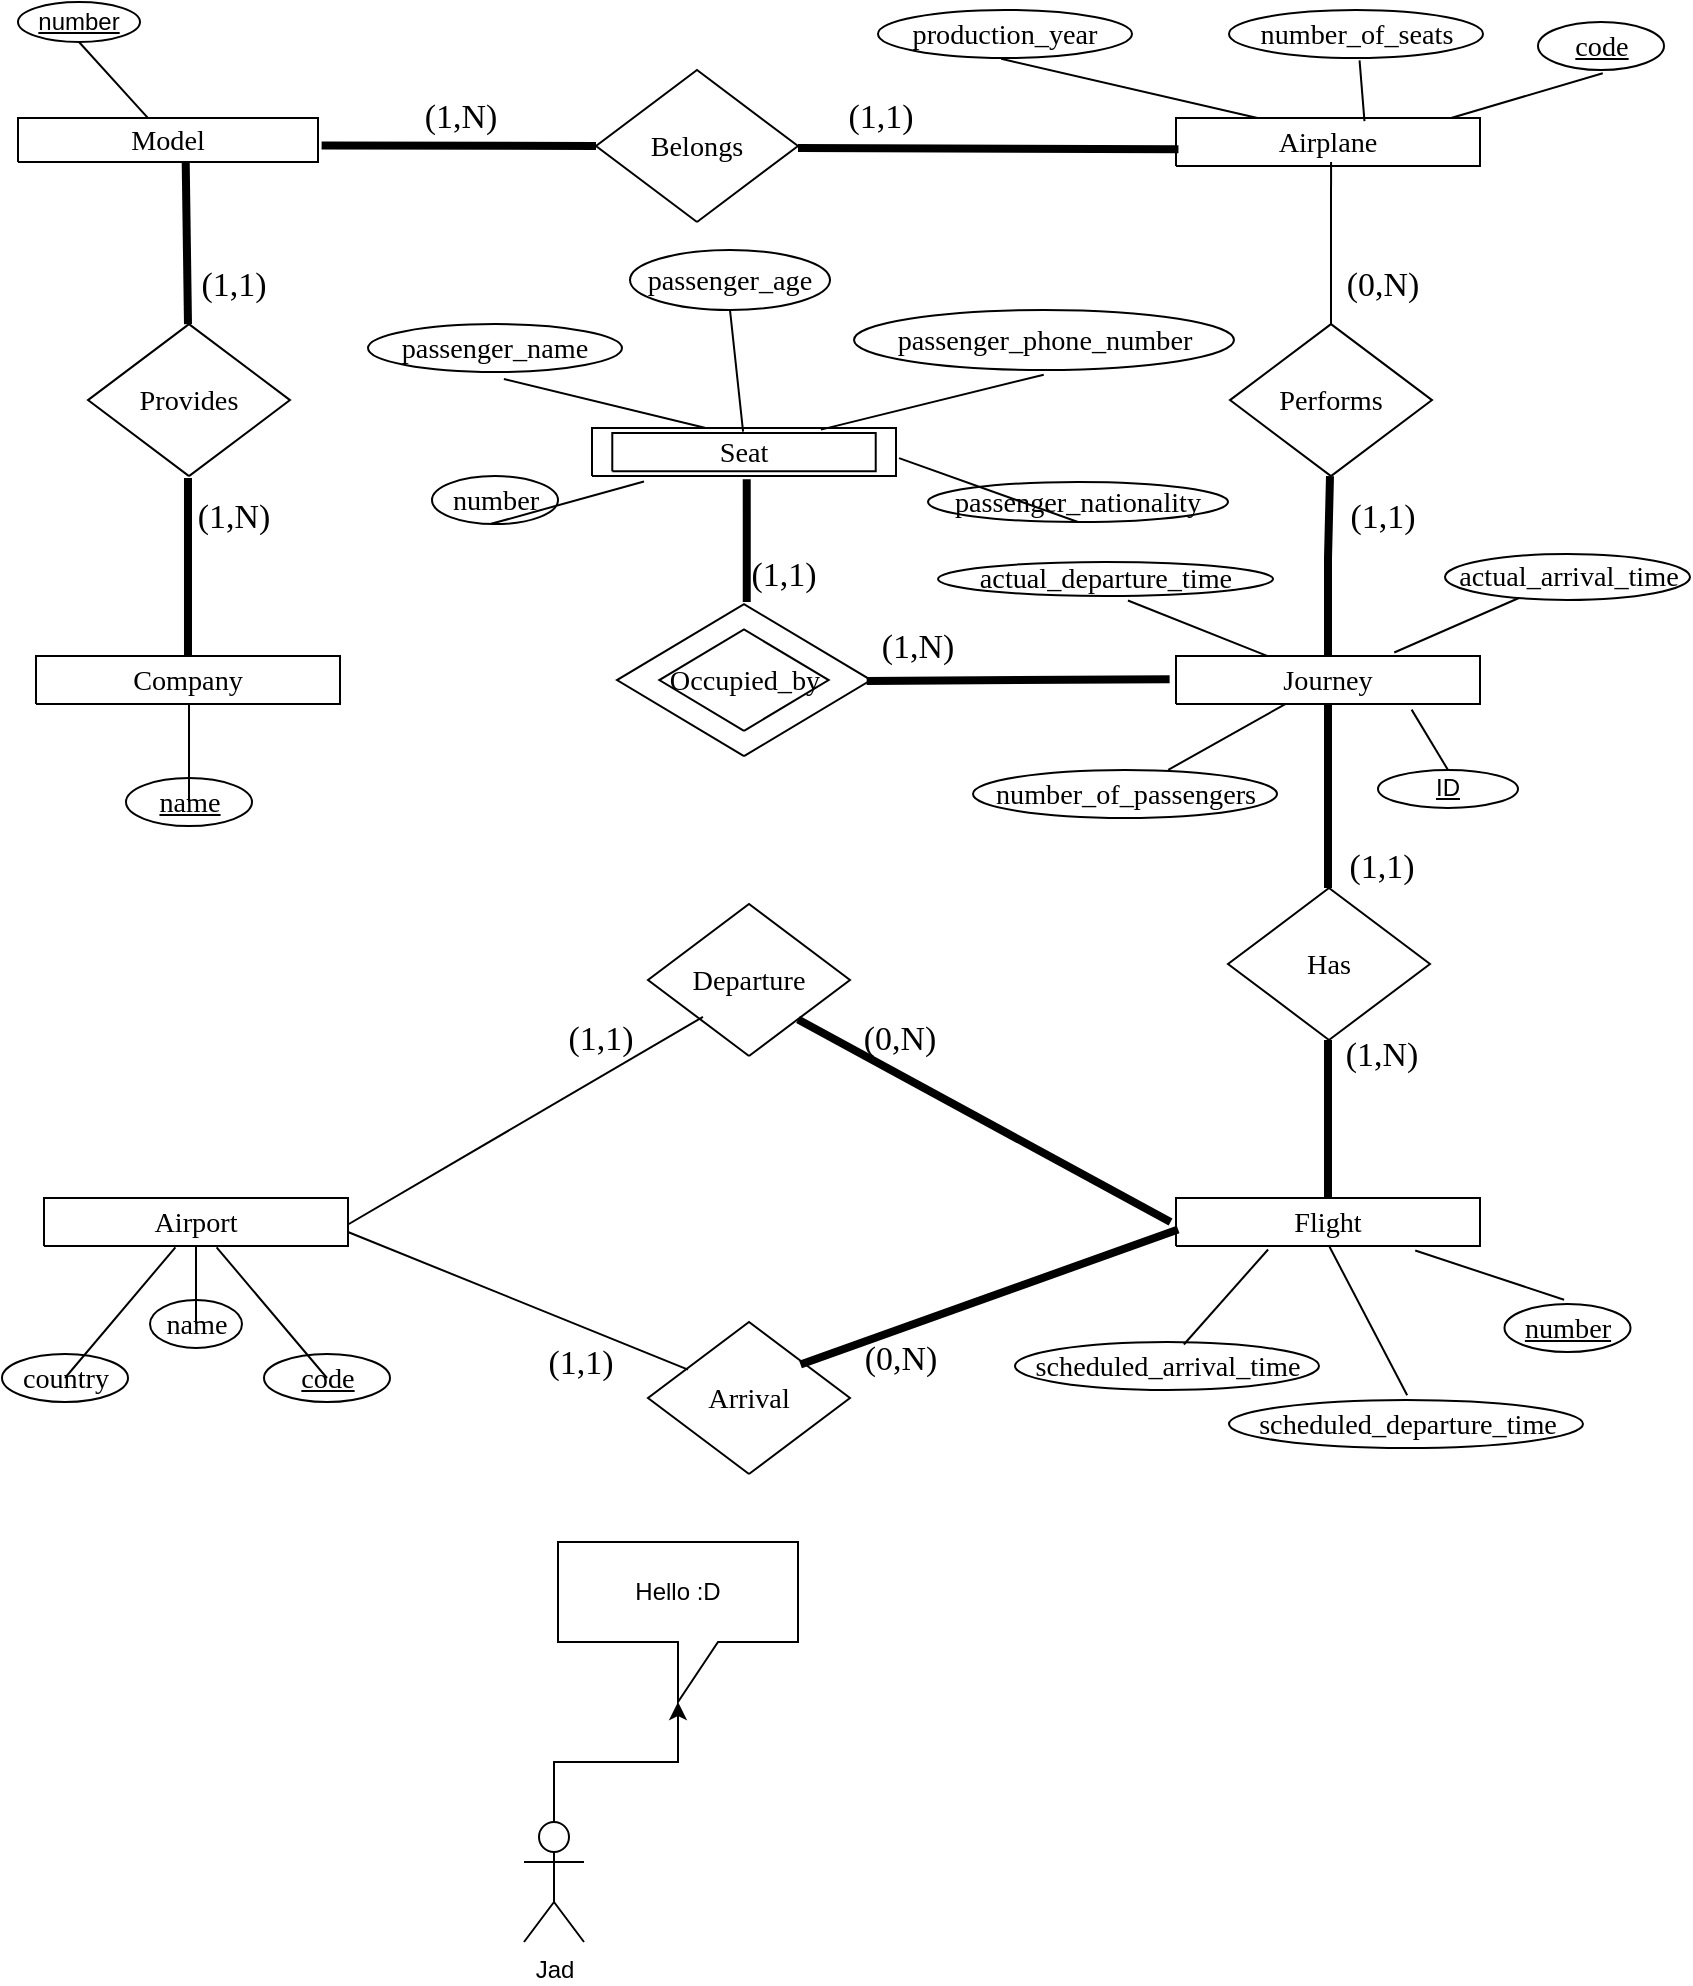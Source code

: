 <mxfile version="20.8.3" type="device"><diagram id="fJn43VT-aCu0vN7rvBdg" name="Page-1"><mxGraphModel dx="880" dy="484" grid="1" gridSize="10" guides="1" tooltips="1" connect="1" arrows="1" fold="1" page="1" pageScale="1" pageWidth="850" pageHeight="1100" math="0" shadow="0"><root><mxCell id="0"/><mxCell id="1" parent="0"/><UserObject label="&lt;div style=&quot;font-size: 1px&quot;&gt;&lt;font style=&quot;font-size:14.11px;font-family:Calibri;color:#000000;direction:ltr;letter-spacing:0px;line-height:120%;opacity:1&quot;&gt;Model&lt;br/&gt;&lt;/font&gt;&lt;/div&gt;" tags="Background" id="BpX9i2hRVKfquCe3N6kU-23"><mxCell style="verticalAlign=middle;align=center;vsdxID=19;fillColor=#FFFFFF;gradientColor=none;shape=stencil(nZBLDoAgDERP0z3SIyjew0SURgSD+Lu9kMZoXLhwN9O+tukAlrNpJg1SzDH4QW/URgNYgZTkjA4UkwJUgGXng+6DX1zLfmoymdXo17xh5zmRJ6Q42BWCfc2oJfdAr+Yv+AP9Cb7OJ3H/2JG1HNGz/84klThPVCc=);points=[];labelBackgroundColor=none;rounded=0;html=1;whiteSpace=wrap;" parent="1" vertex="1"><mxGeometry x="10" y="58.06" width="150" height="22" as="geometry"/></mxCell></UserObject><UserObject label="&lt;div style=&quot;font-size: 1px&quot;&gt;&lt;font style=&quot;font-size:14.11px;font-family:Calibri;color:#000000;direction:ltr;letter-spacing:0px;line-height:120%;opacity:1&quot;&gt;Provides&lt;br&gt;&lt;/font&gt;&lt;/div&gt;" tags="Background" id="BpX9i2hRVKfquCe3N6kU-27"><mxCell style="verticalAlign=middle;align=center;vsdxID=22;fillColor=#FFFFFF;gradientColor=none;shape=stencil(nZBNDoUgDIRP0z3SeAKf3sNElEYEg/h3+wdpjIaFC3cz9OukDGC16HZWIMUSvBvVTl3QgD+QkqxWnkJUgDVg1TuvBu9W27Gf20QmNbktJRy8V4q0IsXJthDsG2YN2Qd7DS+4fGGz3Bfyc2Z2axT3J3syhjt6zvNS4hMXivUf);points=[];labelBackgroundColor=none;rounded=0;html=1;whiteSpace=wrap;" parent="1" vertex="1"><mxGeometry x="45" y="161.06" width="101" height="76" as="geometry"/></mxCell></UserObject><UserObject label="&lt;div style=&quot;font-size: 1px&quot;&gt;&lt;font style=&quot;font-size:14.11px;font-family:Calibri;color:#000000;direction:ltr;letter-spacing:0px;line-height:120%;opacity:1&quot;&gt;Company&lt;br/&gt;&lt;/font&gt;&lt;/div&gt;" tags="Background" id="BpX9i2hRVKfquCe3N6kU-28"><mxCell style="verticalAlign=middle;align=center;vsdxID=28;fillColor=#FFFFFF;gradientColor=none;shape=stencil(nZBLDoAgDERP0z3SIyjew0SURgSD+Lu9kMZoXLhwN9O+tukAlrNpJg1SzDH4QW/URgNYgZTkjA4UkwJUgGXng+6DX1zLfmoymdXo17xh5zmRJ6Q42BWCfc2oJfdAr+Yv+AP9Cb7OJ3H/2JG1HNGz/84klThPVCc=);points=[];labelBackgroundColor=none;rounded=0;html=1;whiteSpace=wrap;" parent="1" vertex="1"><mxGeometry x="19" y="327.06" width="152" height="24" as="geometry"/></mxCell></UserObject><UserObject label="&lt;div style=&quot;font-size: 1px&quot;&gt;&lt;font style=&quot;font-size:16.93px;font-family:Calibri;color:#000000;direction:ltr;letter-spacing:0px;line-height:120%;opacity:1&quot;&gt;(1,1)&lt;br/&gt;&lt;/font&gt;&lt;/div&gt;" tags="Background" id="BpX9i2hRVKfquCe3N6kU-29"><mxCell style="verticalAlign=middle;align=center;vsdxID=99;fillColor=none;gradientColor=none;shape=stencil(nZBLDoAgDERP0z3SIyjew0SURgSD+Lu9kMZoXLhwN9O+tukAlrNpJg1SzDH4QW/URgNYgZTkjA4UkwJUgGXng+6DX1zLfmoymdXo17xh5zmRJ6Q42BWCfc2oJfdAr+Yv+AP9Cb7OJ3H/2JG1HNGz/84klThPVCc=);strokeColor=none;points=[];labelBackgroundColor=none;rounded=0;html=1;whiteSpace=wrap;" parent="1" vertex="1"><mxGeometry x="95" y="130" width="46" height="24" as="geometry"/></mxCell></UserObject><UserObject label="&lt;div style=&quot;font-size: 1px&quot;&gt;&lt;font style=&quot;font-size:16.93px;font-family:Calibri;color:#000000;direction:ltr;letter-spacing:0px;line-height:120%;opacity:1&quot;&gt;(1,N)&lt;br/&gt;&lt;/font&gt;&lt;/div&gt;" tags="Background" id="BpX9i2hRVKfquCe3N6kU-30"><mxCell style="verticalAlign=middle;align=center;vsdxID=100;fillColor=none;gradientColor=none;shape=stencil(nZBLDoAgDERP0z3SIyjew0SURgSD+Lu9kMZoXLhwN9O+tukAlrNpJg1SzDH4QW/URgNYgZTkjA4UkwJUgGXng+6DX1zLfmoymdXo17xh5zmRJ6Q42BWCfc2oJfdAr+Yv+AP9Cb7OJ3H/2JG1HNGz/84klThPVCc=);strokeColor=none;points=[];labelBackgroundColor=none;rounded=0;html=1;whiteSpace=wrap;" parent="1" vertex="1"><mxGeometry x="95" y="240" width="46" height="36" as="geometry"/></mxCell></UserObject><UserObject label="" tags="Background" id="BpX9i2hRVKfquCe3N6kU-31"><mxCell style="vsdxID=109;fillColor=#FFFFFF;gradientColor=none;shape=stencil(vVHLDsIgEPwajiQI6RfU+h8bu22JCGRB2/69kG1iazx58DazM/vIjjBtmiCi0CplCjecbZ8nYc5Ca+snJJsLEqYTph0C4Ujh4XvmEaqzont41gkL96naodXKrGF6YSfQtUi0OXXDVlqPfJNP6usotUhYbJIUMmQb/GGrAxpRljVycDBuc1hKM2LclX8/7H9nFfB+82Cd45T2+mcspcSRmu4F);points=[];labelBackgroundColor=none;rounded=0;html=1;whiteSpace=wrap;" parent="1" vertex="1"><mxGeometry x="64" y="388.06" width="63" height="24" as="geometry"/></mxCell></UserObject><mxCell id="BpX9i2hRVKfquCe3N6kU-32" style="vsdxID=110;fillColor=#FFFFFF;gradientColor=none;shape=stencil(UzV2Ls5ILEhVNTIoLinKz04tz0wpyVA1dlE1MsrMy0gtyiwBslSNXVWNndPyi1LTi/JL81Ig/IJEkEoQKze/DGRCBUSfqQFIi5FBJQrXDaI0JzMPt1JdQ1MjPXMLZPVABsIeiBOR5dDdBBSC+MfYFQA=);points=[];labelBackgroundColor=none;rounded=0;html=1;whiteSpace=wrap;" parent="BpX9i2hRVKfquCe3N6kU-31" vertex="1"><mxGeometry width="63" height="24" as="geometry"/></mxCell><mxCell id="BpX9i2hRVKfquCe3N6kU-33" value="&lt;div style=&quot;font-size: 1px&quot;&gt;&lt;font style=&quot;font-size:14.11px;font-family:Calibri;color:#000000;direction:ltr;letter-spacing:0px;line-height:120%;opacity:1&quot;&gt;&lt;u&gt;name&lt;br/&gt;&lt;/u&gt;&lt;/font&gt;&lt;/div&gt;" style="text;vsdxID=109;fillColor=none;gradientColor=none;points=[];labelBackgroundColor=none;rounded=0;html=1;whiteSpace=wrap;verticalAlign=middle;align=center;strokeColor=none;;html=1;" parent="BpX9i2hRVKfquCe3N6kU-31" vertex="1"><mxGeometry y="-0.06" width="63.5" height="24.06" as="geometry"/></mxCell><UserObject label="" tags="Connector" id="BpX9i2hRVKfquCe3N6kU-34"><mxCell style="vsdxID=23;edgeStyle=none;startArrow=none;endArrow=none;startSize=7;endSize=7;strokeWidth=4;spacingTop=0;spacingBottom=0;spacingLeft=0;spacingRight=0;verticalAlign=middle;html=1;labelBackgroundColor=#ffffff;rounded=0;exitX=0.559;exitY=1;exitDx=0;exitDy=0;exitPerimeter=0;entryX=0.495;entryY=0;entryDx=0;entryDy=0;entryPerimeter=0;" parent="1" source="BpX9i2hRVKfquCe3N6kU-23" target="BpX9i2hRVKfquCe3N6kU-27" edge="1"><mxGeometry relative="1" as="geometry"><mxPoint x="12" y="46" as="offset"/><Array as="points"/></mxGeometry></mxCell></UserObject><UserObject label="" tags="Connector" id="BpX9i2hRVKfquCe3N6kU-35"><mxCell style="vsdxID=29;edgeStyle=none;startArrow=none;endArrow=none;startSize=7;endSize=7;strokeWidth=4;spacingTop=0;spacingBottom=0;spacingLeft=0;spacingRight=0;verticalAlign=middle;html=1;labelBackgroundColor=#ffffff;rounded=0;exitX=0.495;exitY=1.013;exitDx=0;exitDy=0;exitPerimeter=0;entryX=0.5;entryY=0;entryDx=0;entryDy=0;entryPerimeter=0;" parent="1" source="BpX9i2hRVKfquCe3N6kU-27" target="BpX9i2hRVKfquCe3N6kU-28" edge="1"><mxGeometry relative="1" as="geometry"><mxPoint x="12" y="51" as="offset"/><Array as="points"/></mxGeometry></mxCell></UserObject><UserObject label="&lt;div style=&quot;font-size: 1px&quot;&gt;&lt;font style=&quot;font-size:14.11px;font-family:Calibri;color:#000000;direction:ltr;letter-spacing:0px;line-height:120%;opacity:1&quot;&gt;Airplane&lt;br/&gt;&lt;/font&gt;&lt;/div&gt;" tags="Background" id="BpX9i2hRVKfquCe3N6kU-36"><mxCell style="verticalAlign=middle;align=center;vsdxID=1;fillColor=#FFFFFF;gradientColor=none;shape=stencil(nZBLDoAgDERP0z3SIyjew0SURgSD+Lu9kMZoXLhwN9O+tukAlrNpJg1SzDH4QW/URgNYgZTkjA4UkwJUgGXng+6DX1zLfmoymdXo17xh5zmRJ6Q42BWCfc2oJfdAr+Yv+AP9Cb7OJ3H/2JG1HNGz/84klThPVCc=);points=[];labelBackgroundColor=none;rounded=0;html=1;whiteSpace=wrap;" parent="1" vertex="1"><mxGeometry x="589" y="58.06" width="152" height="24" as="geometry"/></mxCell></UserObject><UserObject label="" tags="Background" id="BpX9i2hRVKfquCe3N6kU-43"><mxCell style="vsdxID=6;fillColor=#FFFFFF;gradientColor=none;shape=stencil(vVHLDsIgEPwajiQI6RfU+h8bu22JCGRB2/69kG1iazx58DazM/vIjjBtmiCi0CplCjecbZ8nYc5Ca+snJJsLEqYTph0C4Ujh4XvmEaqzont41gkL96naodXKrGF6YSfQtUi0OXXDVlqPfJNP6usotUhYbJIUMmQb/GGrAxpRljVycDBuc1hKM2LclX8/7H9nFfB+82Cd45T2+mcspcSRmu4F);points=[];labelBackgroundColor=none;rounded=0;html=1;whiteSpace=wrap;" parent="1" vertex="1"><mxGeometry x="440" y="4.0" width="127" height="24" as="geometry"/></mxCell></UserObject><mxCell id="BpX9i2hRVKfquCe3N6kU-45" value="&lt;div style=&quot;font-size: 1px&quot;&gt;&lt;font style=&quot;font-size:14.11px;font-family:Calibri;color:#000000;direction:ltr;letter-spacing:0px;line-height:120%;opacity:1&quot;&gt;production_year&lt;br/&gt;&lt;/font&gt;&lt;/div&gt;" style="text;vsdxID=6;fillColor=none;gradientColor=none;points=[];labelBackgroundColor=none;rounded=0;html=1;whiteSpace=wrap;verticalAlign=middle;align=center;strokeColor=none;;html=1;" parent="BpX9i2hRVKfquCe3N6kU-43" vertex="1"><mxGeometry y="-0.06" width="127" height="24.06" as="geometry"/></mxCell><UserObject label="&lt;div style=&quot;font-size: 1px&quot;&gt;&lt;font style=&quot;font-size:14.11px;font-family:Calibri;color:#000000;direction:ltr;letter-spacing:0px;line-height:120%;opacity:1&quot;&gt;Belongs&lt;br&gt;&lt;/font&gt;&lt;/div&gt;" tags="Background" id="BpX9i2hRVKfquCe3N6kU-46"><mxCell style="verticalAlign=middle;align=center;vsdxID=8;fillColor=#FFFFFF;gradientColor=none;shape=stencil(nZBNDoUgDIRP0z3SeAKf3sNElEYEg/h3+wdpjIaFC3cz9OukDGC16HZWIMUSvBvVTl3QgD+QkqxWnkJUgDVg1TuvBu9W27Gf20QmNbktJRy8V4q0IsXJthDsG2YN2Qd7DS+4fGGz3Bfyc2Z2axT3J3syhjt6zvNS4hMXivUf);points=[];labelBackgroundColor=none;rounded=0;html=1;whiteSpace=wrap;" parent="1" vertex="1"><mxGeometry x="299" y="34" width="101" height="76" as="geometry"/></mxCell></UserObject><UserObject label="&lt;div style=&quot;font-size: 1px&quot;&gt;&lt;font style=&quot;font-size:16.93px;font-family:Calibri;color:#000000;direction:ltr;letter-spacing:0px;line-height:120%;opacity:1&quot;&gt;(1,N)&lt;br/&gt;&lt;/font&gt;&lt;/div&gt;" tags="Background" id="BpX9i2hRVKfquCe3N6kU-47"><mxCell style="verticalAlign=middle;align=center;vsdxID=97;fillColor=none;gradientColor=none;shape=stencil(nZBLDoAgDERP0z3SIyjew0SURgSD+Lu9kMZoXLhwN9O+tukAlrNpJg1SzDH4QW/URgNYgZTkjA4UkwJUgGXng+6DX1zLfmoymdXo17xh5zmRJ6Q42BWCfc2oJfdAr+Yv+AP9Cb7OJ3H/2JG1HNGz/84klThPVCc=);strokeColor=none;points=[];labelBackgroundColor=none;rounded=0;html=1;whiteSpace=wrap;" parent="1" vertex="1"><mxGeometry x="200" y="46" width="63" height="24" as="geometry"/></mxCell></UserObject><UserObject label="&lt;div style=&quot;font-size: 1px&quot;&gt;&lt;font style=&quot;font-size:16.93px;font-family:Calibri;color:#000000;direction:ltr;letter-spacing:0px;line-height:120%;opacity:1&quot;&gt;(1,1)&lt;br/&gt;&lt;/font&gt;&lt;/div&gt;" tags="Background" id="BpX9i2hRVKfquCe3N6kU-48"><mxCell style="verticalAlign=middle;align=center;vsdxID=98;fillColor=none;gradientColor=none;shape=stencil(nZBLDoAgDERP0z3SIyjew0SURgSD+Lu9kMZoXLhwN9O+tukAlrNpJg1SzDH4QW/URgNYgZTkjA4UkwJUgGXng+6DX1zLfmoymdXo17xh5zmRJ6Q42BWCfc2oJfdAr+Yv+AP9Cb7OJ3H/2JG1HNGz/84klThPVCc=);strokeColor=none;points=[];labelBackgroundColor=none;rounded=0;html=1;whiteSpace=wrap;" parent="1" vertex="1"><mxGeometry x="410" y="46" width="63" height="24" as="geometry"/></mxCell></UserObject><UserObject label="" tags="Connector" id="BpX9i2hRVKfquCe3N6kU-49"><mxCell style="vsdxID=9;edgeStyle=none;startArrow=none;endArrow=none;startSize=7;endSize=7;strokeWidth=4;spacingTop=0;spacingBottom=0;spacingLeft=0;spacingRight=0;verticalAlign=middle;html=1;labelBackgroundColor=#ffffff;rounded=0;entryX=0;entryY=0.5;entryDx=0;entryDy=0;entryPerimeter=0;exitX=1.012;exitY=0.621;exitDx=0;exitDy=0;exitPerimeter=0;" parent="1" source="BpX9i2hRVKfquCe3N6kU-23" target="BpX9i2hRVKfquCe3N6kU-46" edge="1"><mxGeometry relative="1" as="geometry"><mxPoint x="-1" as="offset"/><Array as="points"/><mxPoint x="340" y="200" as="sourcePoint"/></mxGeometry></mxCell></UserObject><UserObject label="" tags="Connector" id="BpX9i2hRVKfquCe3N6kU-50"><mxCell style="vsdxID=14;edgeStyle=none;startArrow=none;endArrow=none;startSize=7;endSize=7;strokeWidth=4;spacingTop=0;spacingBottom=0;spacingLeft=0;spacingRight=0;verticalAlign=middle;html=1;labelBackgroundColor=#ffffff;rounded=0;exitX=1;exitY=0.513;exitDx=0;exitDy=0;exitPerimeter=0;entryX=0.008;entryY=0.648;entryDx=0;entryDy=0;entryPerimeter=0;" parent="1" source="BpX9i2hRVKfquCe3N6kU-46" target="BpX9i2hRVKfquCe3N6kU-36" edge="1"><mxGeometry relative="1" as="geometry"><mxPoint as="offset"/><Array as="points"/><mxPoint x="460" y="210" as="targetPoint"/></mxGeometry></mxCell></UserObject><mxCell id="BpX9i2hRVKfquCe3N6kU-51" value="&lt;u&gt;number&lt;/u&gt;" style="ellipse;whiteSpace=wrap;html=1;" parent="1" vertex="1"><mxGeometry x="10" width="61" height="20" as="geometry"/></mxCell><mxCell id="BpX9i2hRVKfquCe3N6kU-53" value="" style="endArrow=none;html=1;rounded=0;entryX=0.5;entryY=1;entryDx=0;entryDy=0;" parent="1" source="BpX9i2hRVKfquCe3N6kU-23" target="BpX9i2hRVKfquCe3N6kU-51" edge="1"><mxGeometry width="50" height="50" relative="1" as="geometry"><mxPoint x="280" y="210" as="sourcePoint"/><mxPoint x="330" y="160" as="targetPoint"/></mxGeometry></mxCell><mxCell id="BpX9i2hRVKfquCe3N6kU-55" value="" style="endArrow=none;html=1;rounded=0;exitX=0.268;exitY=-0.003;exitDx=0;exitDy=0;exitPerimeter=0;entryX=0.485;entryY=1.017;entryDx=0;entryDy=0;entryPerimeter=0;" parent="1" source="BpX9i2hRVKfquCe3N6kU-36" target="BpX9i2hRVKfquCe3N6kU-45" edge="1"><mxGeometry width="50" height="50" relative="1" as="geometry"><mxPoint x="640" y="50" as="sourcePoint"/><mxPoint x="690" as="targetPoint"/></mxGeometry></mxCell><UserObject label="" tags="Background" id="BpX9i2hRVKfquCe3N6kU-56"><mxCell style="vsdxID=4;fillColor=#FFFFFF;gradientColor=none;shape=stencil(vVHLDsIgEPwajiQI6RfU+h8bu22JCGRB2/69kG1iazx58DazM/vIjjBtmiCi0CplCjecbZ8nYc5Ca+snJJsLEqYTph0C4Ujh4XvmEaqzont41gkL96naodXKrGF6YSfQtUi0OXXDVlqPfJNP6usotUhYbJIUMmQb/GGrAxpRljVycDBuc1hKM2LclX8/7H9nFfB+82Cd45T2+mcspcSRmu4F);points=[];labelBackgroundColor=none;rounded=0;html=1;whiteSpace=wrap;" parent="1" vertex="1"><mxGeometry x="615.5" y="4" width="127" height="24" as="geometry"/></mxCell></UserObject><mxCell id="BpX9i2hRVKfquCe3N6kU-58" value="&lt;div style=&quot;font-size: 1px&quot;&gt;&lt;font style=&quot;font-size:14.11px;font-family:Calibri;color:#000000;direction:ltr;letter-spacing:0px;line-height:120%;opacity:1&quot;&gt;number_of_seats&lt;br/&gt;&lt;/font&gt;&lt;/div&gt;" style="text;vsdxID=4;fillColor=none;gradientColor=none;points=[];labelBackgroundColor=none;rounded=0;html=1;whiteSpace=wrap;verticalAlign=middle;align=center;strokeColor=none;;html=1;" parent="BpX9i2hRVKfquCe3N6kU-56" vertex="1"><mxGeometry y="-0.06" width="127" height="24.06" as="geometry"/></mxCell><mxCell id="BpX9i2hRVKfquCe3N6kU-59" value="" style="endArrow=none;html=1;rounded=0;entryX=0.514;entryY=1.05;entryDx=0;entryDy=0;entryPerimeter=0;exitX=0.62;exitY=0.064;exitDx=0;exitDy=0;exitPerimeter=0;" parent="1" source="BpX9i2hRVKfquCe3N6kU-36" target="BpX9i2hRVKfquCe3N6kU-58" edge="1"><mxGeometry width="50" height="50" relative="1" as="geometry"><mxPoint x="440" y="180" as="sourcePoint"/><mxPoint x="490" y="130" as="targetPoint"/></mxGeometry></mxCell><UserObject label="" tags="Background" id="BpX9i2hRVKfquCe3N6kU-60"><mxCell style="vsdxID=2;fillColor=#FFFFFF;gradientColor=none;shape=stencil(vVHLDsIgEPwajiQI6RfU+h8bu22JCGRB2/69kG1iazx58DazM/vIjjBtmiCi0CplCjecbZ8nYc5Ca+snJJsLEqYTph0C4Ujh4XvmEaqzont41gkL96naodXKrGF6YSfQtUi0OXXDVlqPfJNP6usotUhYbJIUMmQb/GGrAxpRljVycDBuc1hKM2LclX8/7H9nFfB+82Cd45T2+mcspcSRmu4F);points=[];labelBackgroundColor=none;rounded=0;html=1;whiteSpace=wrap;" parent="1" vertex="1"><mxGeometry x="770" y="10" width="63" height="24" as="geometry"/></mxCell></UserObject><mxCell id="BpX9i2hRVKfquCe3N6kU-62" value="&lt;div style=&quot;font-size: 1px&quot;&gt;&lt;font style=&quot;font-size:14.11px;font-family:Calibri;color:#000000;direction:ltr;letter-spacing:0px;line-height:120%;opacity:1&quot;&gt;&lt;u&gt;code&lt;br/&gt;&lt;/u&gt;&lt;/font&gt;&lt;/div&gt;" style="text;vsdxID=2;fillColor=none;gradientColor=none;points=[];labelBackgroundColor=none;rounded=0;html=1;whiteSpace=wrap;verticalAlign=middle;align=center;strokeColor=none;;html=1;" parent="BpX9i2hRVKfquCe3N6kU-60" vertex="1"><mxGeometry y="-0.06" width="63.5" height="24.06" as="geometry"/></mxCell><mxCell id="BpX9i2hRVKfquCe3N6kU-63" value="" style="endArrow=none;html=1;rounded=0;entryX=0.51;entryY=1.067;entryDx=0;entryDy=0;entryPerimeter=0;exitX=0.905;exitY=-0.003;exitDx=0;exitDy=0;exitPerimeter=0;" parent="1" source="BpX9i2hRVKfquCe3N6kU-36" target="BpX9i2hRVKfquCe3N6kU-62" edge="1"><mxGeometry width="50" height="50" relative="1" as="geometry"><mxPoint x="440" y="180" as="sourcePoint"/><mxPoint x="490" y="130" as="targetPoint"/></mxGeometry></mxCell><UserObject label="&lt;div style=&quot;font-size: 1px&quot;&gt;&lt;font style=&quot;font-size:14.11px;font-family:Calibri;color:#000000;direction:ltr;letter-spacing:0px;line-height:120%;opacity:1&quot;&gt;Flight&lt;br/&gt;&lt;/font&gt;&lt;/div&gt;" tags="Background" id="BpX9i2hRVKfquCe3N6kU-64"><mxCell style="verticalAlign=middle;align=center;vsdxID=34;fillColor=#FFFFFF;gradientColor=none;shape=stencil(nZBLDoAgDERP0z3SIyjew0SURgSD+Lu9kMZoXLhwN9O+tukAlrNpJg1SzDH4QW/URgNYgZTkjA4UkwJUgGXng+6DX1zLfmoymdXo17xh5zmRJ6Q42BWCfc2oJfdAr+Yv+AP9Cb7OJ3H/2JG1HNGz/84klThPVCc=);points=[];labelBackgroundColor=none;rounded=0;html=1;whiteSpace=wrap;" parent="1" vertex="1"><mxGeometry x="589" y="598" width="152" height="24" as="geometry"/></mxCell></UserObject><UserObject label="" tags="Background" id="BpX9i2hRVKfquCe3N6kU-65"><mxCell style="vsdxID=35;fillColor=#FFFFFF;gradientColor=none;shape=stencil(vVHLDsIgEPwajiQI6RfU+h8bu22JCGRB2/69kG1iazx58DazM/vIjjBtmiCi0CplCjecbZ8nYc5Ca+snJJsLEqYTph0C4Ujh4XvmEaqzont41gkL96naodXKrGF6YSfQtUi0OXXDVlqPfJNP6usotUhYbJIUMmQb/GGrAxpRljVycDBuc1hKM2LclX8/7H9nFfB+82Cd45T2+mcspcSRmu4F);points=[];labelBackgroundColor=none;rounded=0;html=1;whiteSpace=wrap;" parent="1" vertex="1"><mxGeometry x="753.25" y="651" width="63" height="24" as="geometry"/></mxCell></UserObject><mxCell id="BpX9i2hRVKfquCe3N6kU-67" value="&lt;div style=&quot;font-size: 1px&quot;&gt;&lt;font style=&quot;font-size:14.11px;font-family:Calibri;color:#000000;direction:ltr;letter-spacing:0px;line-height:120%;opacity:1&quot;&gt;&lt;u&gt;number&lt;br/&gt;&lt;/u&gt;&lt;/font&gt;&lt;/div&gt;" style="text;vsdxID=35;fillColor=none;gradientColor=none;points=[];labelBackgroundColor=none;rounded=0;html=1;whiteSpace=wrap;verticalAlign=middle;align=center;strokeColor=none;;html=1;" parent="BpX9i2hRVKfquCe3N6kU-65" vertex="1"><mxGeometry y="-0.06" width="63.5" height="24.06" as="geometry"/></mxCell><UserObject label="" tags="Background" id="BpX9i2hRVKfquCe3N6kU-68"><mxCell style="vsdxID=39;fillColor=#FFFFFF;gradientColor=none;shape=stencil(vVHLDsIgEPwajiQI6RfU+h8bu22JCGRB2/69kG1iazx58DazM/vIjjBtmiCi0CplCjecbZ8nYc5Ca+snJJsLEqYTph0C4Ujh4XvmEaqzont41gkL96naodXKrGF6YSfQtUi0OXXDVlqPfJNP6usotUhYbJIUMmQb/GGrAxpRljVycDBuc1hKM2LclX8/7H9nFfB+82Cd45T2+mcspcSRmu4F);points=[];labelBackgroundColor=none;rounded=0;html=1;whiteSpace=wrap;" parent="1" vertex="1"><mxGeometry x="615.5" y="699" width="177" height="24" as="geometry"/></mxCell></UserObject><mxCell id="BpX9i2hRVKfquCe3N6kU-70" value="&lt;div style=&quot;font-size: 1px&quot;&gt;&lt;font style=&quot;font-size:14.11px;font-family:Calibri;color:#000000;direction:ltr;letter-spacing:0px;line-height:120%;opacity:1&quot;&gt;scheduled_departure_time&lt;br/&gt;&lt;/font&gt;&lt;/div&gt;" style="text;vsdxID=39;fillColor=none;gradientColor=none;points=[];labelBackgroundColor=none;rounded=0;html=1;whiteSpace=wrap;verticalAlign=middle;align=center;strokeColor=none;;html=1;" parent="BpX9i2hRVKfquCe3N6kU-68" vertex="1"><mxGeometry y="-0.06" width="177.8" height="24.06" as="geometry"/></mxCell><UserObject label="&lt;div style=&quot;font-size: 1px&quot;&gt;&lt;font style=&quot;font-size:14.11px;font-family:Calibri;color:#000000;direction:ltr;letter-spacing:0px;line-height:120%;opacity:1&quot;&gt;Journey&lt;br/&gt;&lt;/font&gt;&lt;/div&gt;" tags="Background" id="BpX9i2hRVKfquCe3N6kU-71"><mxCell style="verticalAlign=middle;align=center;vsdxID=70;fillColor=#FFFFFF;gradientColor=none;shape=stencil(nZBLDoAgDERP0z3SIyjew0SURgSD+Lu9kMZoXLhwN9O+tukAlrNpJg1SzDH4QW/URgNYgZTkjA4UkwJUgGXng+6DX1zLfmoymdXo17xh5zmRJ6Q42BWCfc2oJfdAr+Yv+AP9Cb7OJ3H/2JG1HNGz/84klThPVCc=);points=[];labelBackgroundColor=none;rounded=0;html=1;whiteSpace=wrap;" parent="1" vertex="1"><mxGeometry x="589" y="327.06" width="152" height="24" as="geometry"/></mxCell></UserObject><UserObject label="&lt;div style=&quot;font-size: 1px&quot;&gt;&lt;font style=&quot;font-size:14.11px;font-family:Calibri;color:#000000;direction:ltr;letter-spacing:0px;line-height:120%;opacity:1&quot;&gt;Performs&lt;br/&gt;&lt;/font&gt;&lt;/div&gt;" tags="Background" id="BpX9i2hRVKfquCe3N6kU-72"><mxCell style="verticalAlign=middle;align=center;vsdxID=71;fillColor=#FFFFFF;gradientColor=none;shape=stencil(nZBNDoUgDIRP0z3SeAKf3sNElEYEg/h3+wdpjIaFC3cz9OukDGC16HZWIMUSvBvVTl3QgD+QkqxWnkJUgDVg1TuvBu9W27Gf20QmNbktJRy8V4q0IsXJthDsG2YN2Qd7DS+4fGGz3Bfyc2Z2axT3J3syhjt6zvNS4hMXivUf);points=[];labelBackgroundColor=none;rounded=0;html=1;whiteSpace=wrap;" parent="1" vertex="1"><mxGeometry x="616" y="161.06" width="101" height="76" as="geometry"/></mxCell></UserObject><UserObject label="&lt;div style=&quot;font-size: 1px&quot;&gt;&lt;font style=&quot;font-size:16.93px;font-family:Calibri;color:#000000;direction:ltr;letter-spacing:0px;line-height:120%;opacity:1&quot;&gt;(0,N)&lt;br/&gt;&lt;/font&gt;&lt;/div&gt;" tags="Background" id="BpX9i2hRVKfquCe3N6kU-82"><mxCell style="verticalAlign=middle;align=center;vsdxID=113;fillColor=none;gradientColor=none;shape=stencil(nZBLDoAgDERP0z3SIyjew0SURgSD+Lu9kMZoXLhwN9O+tukAlrNpJg1SzDH4QW/URgNYgZTkjA4UkwJUgGXng+6DX1zLfmoymdXo17xh5zmRJ6Q42BWCfc2oJfdAr+Yv+AP9Cb7OJ3H/2JG1HNGz/84klThPVCc=);strokeColor=none;points=[];labelBackgroundColor=none;rounded=0;html=1;whiteSpace=wrap;" parent="1" vertex="1"><mxGeometry x="660.5" y="124" width="63" height="36" as="geometry"/></mxCell></UserObject><UserObject label="&lt;div style=&quot;font-size: 1px&quot;&gt;&lt;font style=&quot;font-size:14.11px;font-family:Calibri;color:#000000;direction:ltr;letter-spacing:0px;line-height:120%;opacity:1&quot;&gt;Has&lt;br/&gt;&lt;/font&gt;&lt;/div&gt;" tags="Background" id="BpX9i2hRVKfquCe3N6kU-83"><mxCell style="verticalAlign=middle;align=center;vsdxID=125;fillColor=#FFFFFF;gradientColor=none;shape=stencil(nZBNDoUgDIRP0z3SeAKf3sNElEYEg/h3+wdpjIaFC3cz9OukDGC16HZWIMUSvBvVTl3QgD+QkqxWnkJUgDVg1TuvBu9W27Gf20QmNbktJRy8V4q0IsXJthDsG2YN2Qd7DS+4fGGz3Bfyc2Z2axT3J3syhjt6zvNS4hMXivUf);points=[];labelBackgroundColor=none;rounded=0;html=1;whiteSpace=wrap;" parent="1" vertex="1"><mxGeometry x="615" y="443" width="101" height="76" as="geometry"/></mxCell></UserObject><UserObject label="&lt;div style=&quot;font-size: 1px&quot;&gt;&lt;font style=&quot;font-size:16.93px;font-family:Calibri;color:#000000;direction:ltr;letter-spacing:0px;line-height:120%;opacity:1&quot;&gt;(1,1)&lt;br/&gt;&lt;/font&gt;&lt;/div&gt;" tags="Background" id="BpX9i2hRVKfquCe3N6kU-84"><mxCell style="verticalAlign=middle;align=center;vsdxID=137;fillColor=none;gradientColor=none;shape=stencil(nZBLDoAgDERP0z3SIyjew0SURgSD+Lu9kMZoXLhwN9O+tukAlrNpJg1SzDH4QW/URgNYgZTkjA4UkwJUgGXng+6DX1zLfmoymdXo17xh5zmRJ6Q42BWCfc2oJfdAr+Yv+AP9Cb7OJ3H/2JG1HNGz/84klThPVCc=);strokeColor=none;points=[];labelBackgroundColor=none;rounded=0;html=1;whiteSpace=wrap;" parent="1" vertex="1"><mxGeometry x="660.5" y="240" width="63" height="36" as="geometry"/></mxCell></UserObject><UserObject label="&lt;div style=&quot;font-size: 1px&quot;&gt;&lt;font style=&quot;font-size:16.93px;font-family:Calibri;color:#000000;direction:ltr;letter-spacing:0px;line-height:120%;opacity:1&quot;&gt;(1,1)&lt;br/&gt;&lt;/font&gt;&lt;/div&gt;" tags="Background" id="BpX9i2hRVKfquCe3N6kU-85"><mxCell style="verticalAlign=middle;align=center;vsdxID=138;fillColor=none;gradientColor=none;shape=stencil(nZBLDoAgDERP0z3SIyjew0SURgSD+Lu9kMZoXLhwN9O+tukAlrNpJg1SzDH4QW/URgNYgZTkjA4UkwJUgGXng+6DX1zLfmoymdXo17xh5zmRJ6Q42BWCfc2oJfdAr+Yv+AP9Cb7OJ3H/2JG1HNGz/84klThPVCc=);strokeColor=none;points=[];labelBackgroundColor=none;rounded=0;html=1;whiteSpace=wrap;" parent="1" vertex="1"><mxGeometry x="669" y="415" width="46" height="36" as="geometry"/></mxCell></UserObject><UserObject label="&lt;div style=&quot;font-size: 1px&quot;&gt;&lt;font style=&quot;font-size:16.93px;font-family:Calibri;color:#000000;direction:ltr;letter-spacing:0px;line-height:120%;opacity:1&quot;&gt;(1,N)&lt;br/&gt;&lt;/font&gt;&lt;/div&gt;" tags="Background" id="BpX9i2hRVKfquCe3N6kU-86"><mxCell style="verticalAlign=middle;align=center;vsdxID=139;fillColor=none;gradientColor=none;shape=stencil(nZBLDoAgDERP0z3SIyjew0SURgSD+Lu9kMZoXLhwN9O+tukAlrNpJg1SzDH4QW/URgNYgZTkjA4UkwJUgGXng+6DX1zLfmoymdXo17xh5zmRJ6Q42BWCfc2oJfdAr+Yv+AP9Cb7OJ3H/2JG1HNGz/84klThPVCc=);strokeColor=none;points=[];labelBackgroundColor=none;rounded=0;html=1;whiteSpace=wrap;" parent="1" vertex="1"><mxGeometry x="669" y="509" width="46" height="36" as="geometry"/></mxCell></UserObject><UserObject label="" tags="Connector" id="BpX9i2hRVKfquCe3N6kU-87"><mxCell style="vsdxID=131;edgeStyle=none;startArrow=none;endArrow=none;startSize=7;endSize=7;strokeWidth=4;spacingTop=0;spacingBottom=0;spacingLeft=0;spacingRight=0;verticalAlign=middle;html=1;labelBackgroundColor=#ffffff;rounded=0;exitX=0.495;exitY=1;exitDx=0;exitDy=0;exitPerimeter=0;entryX=0.5;entryY=0;entryDx=0;entryDy=0;entryPerimeter=0;" parent="1" source="BpX9i2hRVKfquCe3N6kU-83" target="BpX9i2hRVKfquCe3N6kU-64" edge="1"><mxGeometry relative="1" as="geometry"><mxPoint x="12" y="46" as="offset"/><Array as="points"/></mxGeometry></mxCell></UserObject><UserObject label="" tags="Connector" id="BpX9i2hRVKfquCe3N6kU-88"><mxCell style="vsdxID=126;edgeStyle=none;startArrow=none;endArrow=none;startSize=7;endSize=7;strokeWidth=4;spacingTop=0;spacingBottom=0;spacingLeft=0;spacingRight=0;verticalAlign=middle;html=1;labelBackgroundColor=#ffffff;rounded=0;exitX=0.5;exitY=1;exitDx=0;exitDy=0;exitPerimeter=0;entryX=0.495;entryY=0;entryDx=0;entryDy=0;entryPerimeter=0;" parent="1" source="BpX9i2hRVKfquCe3N6kU-71" target="BpX9i2hRVKfquCe3N6kU-83" edge="1"><mxGeometry relative="1" as="geometry"><mxPoint x="12" y="46" as="offset"/><Array as="points"/></mxGeometry></mxCell></UserObject><UserObject label="" tags="Connector" id="BpX9i2hRVKfquCe3N6kU-89"><mxCell style="vsdxID=77;edgeStyle=none;startArrow=none;endArrow=none;startSize=7;endSize=7;strokeWidth=4;spacingTop=0;spacingBottom=0;spacingLeft=0;spacingRight=0;verticalAlign=middle;html=1;labelBackgroundColor=#ffffff;rounded=0;exitX=0.495;exitY=1;exitDx=0;exitDy=0;exitPerimeter=0;entryX=0.5;entryY=0;entryDx=0;entryDy=0;entryPerimeter=0;" parent="1" source="BpX9i2hRVKfquCe3N6kU-72" target="BpX9i2hRVKfquCe3N6kU-71" edge="1"><mxGeometry relative="1" as="geometry"><mxPoint x="12" y="57" as="offset"/><Array as="points"><mxPoint x="665" y="278"/></Array></mxGeometry></mxCell></UserObject><UserObject label="" tags="Connector" id="BpX9i2hRVKfquCe3N6kU-90"><mxCell style="vsdxID=29;edgeStyle=none;startArrow=none;endArrow=none;startSize=7;endSize=7;strokeWidth=4;spacingTop=0;spacingBottom=0;spacingLeft=0;spacingRight=0;verticalAlign=middle;html=1;labelBackgroundColor=#ffffff;rounded=0;exitX=0.495;exitY=1.013;exitDx=0;exitDy=0;exitPerimeter=0;entryX=0.5;entryY=0;entryDx=0;entryDy=0;entryPerimeter=0;" parent="1" edge="1"><mxGeometry relative="1" as="geometry"><mxPoint x="12" y="51" as="offset"/><Array as="points"/><mxPoint x="95" y="238.06" as="sourcePoint"/><mxPoint x="95.0" y="327.06" as="targetPoint"/></mxGeometry></mxCell></UserObject><UserObject label="" tags="Background" id="BpX9i2hRVKfquCe3N6kU-93"><mxCell style="vsdxID=84;fillColor=#FFFFFF;gradientColor=none;shape=stencil(vVHLDsIgEPwajiQI6RfU+h8bu22JCGRB2/69kG1iazx58DazM/vIjjBtmiCi0CplCjecbZ8nYc5Ca+snJJsLEqYTph0C4Ujh4XvmEaqzont41gkL96naodXKrGF6YSfQtUi0OXXDVlqPfJNP6usotUhYbJIUMmQb/GGrAxpRljVycDBuc1hKM2LclX8/7H9nFfB+82Cd45T2+mcspcSRmu4F);points=[];labelBackgroundColor=none;rounded=0;html=1;whiteSpace=wrap;" parent="1" vertex="1"><mxGeometry x="487.5" y="384" width="152" height="24" as="geometry"/></mxCell></UserObject><mxCell id="BpX9i2hRVKfquCe3N6kU-95" value="&lt;div style=&quot;font-size: 1px&quot;&gt;&lt;font style=&quot;font-size:14.11px;font-family:Calibri;color:#000000;direction:ltr;letter-spacing:0px;line-height:120%;opacity:1&quot;&gt;number_of_passengers&lt;br/&gt;&lt;/font&gt;&lt;/div&gt;" style="text;vsdxID=84;fillColor=none;gradientColor=none;points=[];labelBackgroundColor=none;rounded=0;html=1;whiteSpace=wrap;verticalAlign=middle;align=center;strokeColor=none;;html=1;" parent="BpX9i2hRVKfquCe3N6kU-93" vertex="1"><mxGeometry y="-0.06" width="152.4" height="24.06" as="geometry"/></mxCell><mxCell id="BpX9i2hRVKfquCe3N6kU-97" value="" style="endArrow=none;html=1;rounded=0;" parent="1" source="BpX9i2hRVKfquCe3N6kU-95" target="BpX9i2hRVKfquCe3N6kU-71" edge="1"><mxGeometry width="50" height="50" relative="1" as="geometry"><mxPoint x="410" y="430" as="sourcePoint"/><mxPoint x="460" y="380" as="targetPoint"/></mxGeometry></mxCell><mxCell id="BpX9i2hRVKfquCe3N6kU-101" value="&lt;span style=&quot;font-family: Calibri; font-size: 14.11px;&quot;&gt;actual_arrival_time&lt;/span&gt;" style="ellipse;whiteSpace=wrap;html=1;strokeColor=default;fillColor=default;" parent="1" vertex="1"><mxGeometry x="723.5" y="276" width="122.5" height="22.94" as="geometry"/></mxCell><mxCell id="BpX9i2hRVKfquCe3N6kU-102" value="" style="endArrow=none;html=1;rounded=0;exitX=0.718;exitY=-0.076;exitDx=0;exitDy=0;exitPerimeter=0;" parent="1" source="BpX9i2hRVKfquCe3N6kU-71" target="BpX9i2hRVKfquCe3N6kU-101" edge="1"><mxGeometry width="50" height="50" relative="1" as="geometry"><mxPoint x="410" y="430" as="sourcePoint"/><mxPoint x="460" y="380" as="targetPoint"/></mxGeometry></mxCell><mxCell id="BpX9i2hRVKfquCe3N6kU-114" value="&lt;span style=&quot;font-family: Calibri; font-size: 14.11px;&quot;&gt;actual_departure_time&lt;/span&gt;" style="ellipse;whiteSpace=wrap;html=1;strokeColor=default;fillColor=default;" parent="1" vertex="1"><mxGeometry x="470" y="280" width="167.5" height="16.94" as="geometry"/></mxCell><mxCell id="BpX9i2hRVKfquCe3N6kU-115" value="" style="endArrow=none;html=1;rounded=0;entryX=0.567;entryY=1.136;entryDx=0;entryDy=0;entryPerimeter=0;" parent="1" source="BpX9i2hRVKfquCe3N6kU-71" target="BpX9i2hRVKfquCe3N6kU-114" edge="1"><mxGeometry width="50" height="50" relative="1" as="geometry"><mxPoint x="400" y="430" as="sourcePoint"/><mxPoint x="450" y="380" as="targetPoint"/></mxGeometry></mxCell><mxCell id="BpX9i2hRVKfquCe3N6kU-116" value="&lt;u&gt;ID&lt;/u&gt;" style="ellipse;whiteSpace=wrap;html=1;strokeColor=default;fillColor=default;" parent="1" vertex="1"><mxGeometry x="690" y="384" width="70" height="18.94" as="geometry"/></mxCell><mxCell id="BpX9i2hRVKfquCe3N6kU-117" value="" style="endArrow=none;html=1;rounded=0;entryX=0.775;entryY=1.115;entryDx=0;entryDy=0;entryPerimeter=0;exitX=0.5;exitY=0;exitDx=0;exitDy=0;" parent="1" source="BpX9i2hRVKfquCe3N6kU-116" target="BpX9i2hRVKfquCe3N6kU-71" edge="1"><mxGeometry width="50" height="50" relative="1" as="geometry"><mxPoint x="400" y="430" as="sourcePoint"/><mxPoint x="450" y="380" as="targetPoint"/></mxGeometry></mxCell><UserObject label="&lt;div style=&quot;font-size: 1px&quot;&gt;&lt;font style=&quot;font-size:14.11px;font-family:Calibri;color:#000000;direction:ltr;letter-spacing:0px;line-height:120%;opacity:1&quot;&gt;Seat&lt;br/&gt;&lt;/font&gt;&lt;/div&gt;" tags="Background" id="BpX9i2hRVKfquCe3N6kU-118"><mxCell style="verticalAlign=middle;align=center;vsdxID=86;fillColor=#FFFFFF;gradientColor=none;shape=stencil(pZLbCsMgDIafJrfFGujwuuveo1A7ZU6Ldae3nxJ2clRYd/fHfDn4E8B2Vv0kgbM5eHeQFz0EBbgFzrVV0usQFWAH2I7Oy713JztQPPWJTOrozqnDlepYquDsRlHNKN4RarR9Qx/JVXABXQlm46N4/XHUxpBFz/ySAU3VbD76isIGAivEP+i6QH8t8hMsls3IjIgiP474RIeF3R0=);points=[];labelBackgroundColor=none;rounded=0;html=1;whiteSpace=wrap;" parent="1" vertex="1"><mxGeometry x="297" y="213.06" width="152" height="24" as="geometry"/></mxCell></UserObject><UserObject label="&lt;div style=&quot;font-size: 1px&quot;&gt;&lt;font style=&quot;font-size:14.11px;font-family:Calibri;color:#000000;direction:ltr;letter-spacing:0px;line-height:120%;opacity:1&quot;&gt;Occupied_by&lt;/font&gt;&lt;/div&gt;" tags="Background" id="BpX9i2hRVKfquCe3N6kU-134"><mxCell style="verticalAlign=middle;align=center;vsdxID=114;fillColor=#FFFFFF;gradientColor=none;shape=stencil(nVJBDsIgEHzNXhtk0+q91n80KRUiQkNr1d8L2bRVjMRwm2VmJ8NkAetRtoMAzsbJ2Yu4q26SgEfgXBkpnJo8AmwA6946cXb2ZjqahzYoA7raOTg8aK9kYYWzJ407RvOJtFqZN+1CLuIyoY18E8pszyirB9sne6U1dbTyfzZwwALxd4aNzklcFdU+0e9KZ3h/5f7oI+rCg/hA/BMdFzYv);points=[];labelBackgroundColor=none;rounded=0;html=1;whiteSpace=wrap;" parent="1" vertex="1"><mxGeometry x="309.5" y="301.06" width="127" height="76" as="geometry"/></mxCell></UserObject><UserObject label="" tags="Connector" id="BpX9i2hRVKfquCe3N6kU-135"><mxCell style="vsdxID=29;edgeStyle=none;startArrow=none;endArrow=none;startSize=7;endSize=7;strokeWidth=4;spacingTop=0;spacingBottom=0;spacingLeft=0;spacingRight=0;verticalAlign=middle;html=1;labelBackgroundColor=#ffffff;rounded=0;exitX=0.509;exitY=1.063;exitDx=0;exitDy=0;exitPerimeter=0;entryX=0.511;entryY=-0.014;entryDx=0;entryDy=0;entryPerimeter=0;" parent="1" source="BpX9i2hRVKfquCe3N6kU-118" target="BpX9i2hRVKfquCe3N6kU-134" edge="1"><mxGeometry relative="1" as="geometry"><mxPoint x="12" y="51" as="offset"/><Array as="points"/><mxPoint x="270" y="250" as="sourcePoint"/><mxPoint x="260" y="320" as="targetPoint"/></mxGeometry></mxCell></UserObject><UserObject label="" tags="Connector" id="BpX9i2hRVKfquCe3N6kU-136"><mxCell style="vsdxID=29;edgeStyle=none;startArrow=none;endArrow=none;startSize=7;endSize=7;strokeWidth=4;spacingTop=0;spacingBottom=0;spacingLeft=0;spacingRight=0;verticalAlign=middle;html=1;labelBackgroundColor=#ffffff;rounded=0;exitX=-0.021;exitY=0.48;exitDx=0;exitDy=0;exitPerimeter=0;entryX=0.983;entryY=0.506;entryDx=0;entryDy=0;entryPerimeter=0;" parent="1" source="BpX9i2hRVKfquCe3N6kU-71" target="BpX9i2hRVKfquCe3N6kU-134" edge="1"><mxGeometry relative="1" as="geometry"><mxPoint x="12" y="51" as="offset"/><Array as="points"/><mxPoint x="115" y="258.06" as="sourcePoint"/><mxPoint x="440" y="320" as="targetPoint"/></mxGeometry></mxCell></UserObject><UserObject label="&lt;div style=&quot;font-size: 1px&quot;&gt;&lt;font style=&quot;font-size:16.93px;font-family:Calibri;color:#000000;direction:ltr;letter-spacing:0px;line-height:120%;opacity:1&quot;&gt;(1,1)&lt;br/&gt;&lt;/font&gt;&lt;/div&gt;" tags="Background" id="BpX9i2hRVKfquCe3N6kU-137"><mxCell style="verticalAlign=middle;align=center;vsdxID=281;fillColor=none;gradientColor=none;shape=stencil(nZBLDoAgDERP0z3SIyjew0SURgSD+Lu9kMZoXLhwN9O+tukAlrNpJg1SzDH4QW/URgNYgZTkjA4UkwJUgGXng+6DX1zLfmoymdXo17xh5zmRJ6Q42BWCfc2oJfdAr+Yv+AP9Cb7OJ3H/2JG1HNGz/84klThPVCc=);strokeColor=none;points=[];labelBackgroundColor=none;rounded=0;html=1;whiteSpace=wrap;" parent="1" vertex="1"><mxGeometry x="370" y="269.47" width="46" height="36" as="geometry"/></mxCell></UserObject><UserObject label="&lt;div style=&quot;font-size: 1px&quot;&gt;&lt;font style=&quot;font-size:16.93px;font-family:Calibri;color:#000000;direction:ltr;letter-spacing:0px;line-height:120%;opacity:1&quot;&gt;(1,N)&lt;br/&gt;&lt;/font&gt;&lt;/div&gt;" tags="Background" id="BpX9i2hRVKfquCe3N6kU-138"><mxCell style="verticalAlign=middle;align=center;vsdxID=136;fillColor=none;gradientColor=none;shape=stencil(nZBLDoAgDERP0z3SIyjew0SURgSD+Lu9kMZoXLhwN9O+tukAlrNpJg1SzDH4QW/URgNYgZTkjA4UkwJUgGXng+6DX1zLfmoymdXo17xh5zmRJ6Q42BWCfc2oJfdAr+Yv+AP9Cb7OJ3H/2JG1HNGz/84klThPVCc=);strokeColor=none;points=[];labelBackgroundColor=none;rounded=0;html=1;whiteSpace=wrap;" parent="1" vertex="1"><mxGeometry x="436.5" y="305.47" width="46" height="36" as="geometry"/></mxCell></UserObject><mxCell id="BpX9i2hRVKfquCe3N6kU-149" value="&lt;span style=&quot;font-family: Calibri; font-size: 14.11px;&quot;&gt;passenger_nationality&lt;/span&gt;" style="ellipse;whiteSpace=wrap;html=1;strokeColor=default;fillColor=default;" parent="1" vertex="1"><mxGeometry x="465" y="240" width="150" height="20" as="geometry"/></mxCell><mxCell id="BpX9i2hRVKfquCe3N6kU-150" value="" style="endArrow=none;html=1;rounded=0;entryX=0.5;entryY=1;entryDx=0;entryDy=0;exitX=1.01;exitY=0.626;exitDx=0;exitDy=0;exitPerimeter=0;" parent="1" source="BpX9i2hRVKfquCe3N6kU-118" target="BpX9i2hRVKfquCe3N6kU-149" edge="1"><mxGeometry width="50" height="50" relative="1" as="geometry"><mxPoint x="400" y="330" as="sourcePoint"/><mxPoint x="450" y="280" as="targetPoint"/></mxGeometry></mxCell><UserObject label="" tags="Background" id="BpX9i2hRVKfquCe3N6kU-151"><mxCell style="vsdxID=95;fillColor=#FFFFFF;gradientColor=none;shape=stencil(vVHLDsIgEPwajiQI6RfU+h8bu22JCGRB2/69kG1iazx58DazM/vIjjBtmiCi0CplCjecbZ8nYc5Ca+snJJsLEqYTph0C4Ujh4XvmEaqzont41gkL96naodXKrGF6YSfQtUi0OXXDVlqPfJNP6usotUhYbJIUMmQb/GGrAxpRljVycDBuc1hKM2LclX8/7H9nFfB+82Cd45T2+mcspcSRmu4F);points=[];labelBackgroundColor=none;rounded=0;html=1;whiteSpace=wrap;" parent="1" vertex="1"><mxGeometry x="428" y="154" width="190" height="30" as="geometry"/></mxCell></UserObject><mxCell id="BpX9i2hRVKfquCe3N6kU-153" value="&lt;div style=&quot;font-size: 1px&quot;&gt;&lt;font style=&quot;font-size:14.11px;font-family:Calibri;color:#000000;direction:ltr;letter-spacing:0px;line-height:120%;opacity:1&quot;&gt;passenger_phone_number&lt;br/&gt;&lt;/font&gt;&lt;/div&gt;" style="text;vsdxID=95;fillColor=none;gradientColor=none;points=[];labelBackgroundColor=none;rounded=0;html=1;whiteSpace=wrap;verticalAlign=middle;align=center;strokeColor=none;;html=1;" parent="BpX9i2hRVKfquCe3N6kU-151" vertex="1"><mxGeometry y="-0.075" width="190.5" height="30.075" as="geometry"/></mxCell><mxCell id="BpX9i2hRVKfquCe3N6kU-154" value="" style="endArrow=none;html=1;rounded=0;entryX=0.498;entryY=1.079;entryDx=0;entryDy=0;entryPerimeter=0;exitX=0.753;exitY=0.031;exitDx=0;exitDy=0;exitPerimeter=0;" parent="1" source="BpX9i2hRVKfquCe3N6kU-118" target="BpX9i2hRVKfquCe3N6kU-153" edge="1"><mxGeometry width="50" height="50" relative="1" as="geometry"><mxPoint x="460" y="190" as="sourcePoint"/><mxPoint x="510" y="140" as="targetPoint"/></mxGeometry></mxCell><mxCell id="BpX9i2hRVKfquCe3N6kU-165" value="&lt;span style=&quot;font-family: Calibri; font-size: 14.11px;&quot;&gt;passenger_age&lt;/span&gt;" style="ellipse;whiteSpace=wrap;html=1;strokeColor=default;fillColor=default;" parent="1" vertex="1"><mxGeometry x="316" y="124" width="100" height="30" as="geometry"/></mxCell><mxCell id="BpX9i2hRVKfquCe3N6kU-166" value="" style="endArrow=none;html=1;rounded=0;entryX=0.5;entryY=1;entryDx=0;entryDy=0;exitX=0.497;exitY=0.071;exitDx=0;exitDy=0;exitPerimeter=0;" parent="1" source="BpX9i2hRVKfquCe3N6kU-118" target="BpX9i2hRVKfquCe3N6kU-165" edge="1"><mxGeometry width="50" height="50" relative="1" as="geometry"><mxPoint x="400" y="330" as="sourcePoint"/><mxPoint x="450" y="280" as="targetPoint"/></mxGeometry></mxCell><UserObject label="" tags="Background" id="BpX9i2hRVKfquCe3N6kU-167"><mxCell style="vsdxID=89;fillColor=#FFFFFF;gradientColor=none;shape=stencil(vVHLDsIgEPwajiQI6RfU+h8bu22JCGRB2/69kG1iazx58DazM/vIjjBtmiCi0CplCjecbZ8nYc5Ca+snJJsLEqYTph0C4Ujh4XvmEaqzont41gkL96naodXKrGF6YSfQtUi0OXXDVlqPfJNP6usotUhYbJIUMmQb/GGrAxpRljVycDBuc1hKM2LclX8/7H9nFfB+82Cd45T2+mcspcSRmu4F);points=[];labelBackgroundColor=none;rounded=0;html=1;whiteSpace=wrap;" parent="1" vertex="1"><mxGeometry x="185" y="161.06" width="127" height="24" as="geometry"/></mxCell></UserObject><mxCell id="BpX9i2hRVKfquCe3N6kU-169" value="&lt;div style=&quot;font-size: 1px&quot;&gt;&lt;font style=&quot;font-size:14.11px;font-family:Calibri;color:#000000;direction:ltr;letter-spacing:0px;line-height:120%;opacity:1&quot;&gt;passenger_name&lt;br/&gt;&lt;/font&gt;&lt;/div&gt;" style="text;vsdxID=89;fillColor=none;gradientColor=none;points=[];labelBackgroundColor=none;rounded=0;html=1;whiteSpace=wrap;verticalAlign=middle;align=center;strokeColor=none;;html=1;" parent="BpX9i2hRVKfquCe3N6kU-167" vertex="1"><mxGeometry y="-0.06" width="127" height="24.06" as="geometry"/></mxCell><mxCell id="BpX9i2hRVKfquCe3N6kU-170" value="" style="endArrow=none;html=1;rounded=0;entryX=0.535;entryY=1.144;entryDx=0;entryDy=0;entryPerimeter=0;exitX=0.371;exitY=-0.008;exitDx=0;exitDy=0;exitPerimeter=0;" parent="1" source="BpX9i2hRVKfquCe3N6kU-118" target="BpX9i2hRVKfquCe3N6kU-169" edge="1"><mxGeometry width="50" height="50" relative="1" as="geometry"><mxPoint x="400" y="330" as="sourcePoint"/><mxPoint x="450" y="280" as="targetPoint"/></mxGeometry></mxCell><UserObject label="" tags="Background" id="BpX9i2hRVKfquCe3N6kU-171"><mxCell style="vsdxID=87;fillColor=#FFFFFF;gradientColor=none;shape=stencil(vVHLDsIgEPwajiQI6RfU+h8bu22JCGRB2/69kG1iazx58DazM/vIjjBtmiCi0CplCjecbZ8nYc5Ca+snJJsLEqYTph0C4Ujh4XvmEaqzont41gkL96naodXKrGF6YSfQtUi0OXXDVlqPfJNP6usotUhYbJIUMmQb/GGrAxpRljVycDBuc1hKM2LclX8/7H9nFfB+82Cd45T2+mcspcSRmu4F);points=[];labelBackgroundColor=none;rounded=0;html=1;whiteSpace=wrap;" parent="1" vertex="1"><mxGeometry x="217" y="237.06" width="63" height="24" as="geometry"/></mxCell></UserObject><mxCell id="BpX9i2hRVKfquCe3N6kU-173" value="&lt;div style=&quot;font-size: 1px&quot;&gt;&lt;font style=&quot;font-size:14.11px;font-family:Calibri;color:#000000;direction:ltr;letter-spacing:0px;line-height:120%;opacity:1&quot;&gt;number&lt;br/&gt;&lt;/font&gt;&lt;/div&gt;" style="text;vsdxID=87;fillColor=none;gradientColor=none;points=[];labelBackgroundColor=none;rounded=0;html=1;whiteSpace=wrap;verticalAlign=middle;align=center;strokeColor=none;;html=1;" parent="BpX9i2hRVKfquCe3N6kU-171" vertex="1"><mxGeometry y="-0.06" width="63.5" height="24.06" as="geometry"/></mxCell><mxCell id="BpX9i2hRVKfquCe3N6kU-174" value="" style="endArrow=none;html=1;rounded=0;entryX=0.466;entryY=0.994;entryDx=0;entryDy=0;entryPerimeter=0;exitX=0.171;exitY=1.111;exitDx=0;exitDy=0;exitPerimeter=0;" parent="1" source="BpX9i2hRVKfquCe3N6kU-118" target="BpX9i2hRVKfquCe3N6kU-173" edge="1"><mxGeometry width="50" height="50" relative="1" as="geometry"><mxPoint x="400" y="330" as="sourcePoint"/><mxPoint x="450" y="280" as="targetPoint"/></mxGeometry></mxCell><mxCell id="BpX9i2hRVKfquCe3N6kU-175" value="" style="endArrow=none;html=1;rounded=0;entryX=0.505;entryY=1.016;entryDx=0;entryDy=0;entryPerimeter=0;exitX=0.501;exitY=-0.096;exitDx=0;exitDy=0;exitPerimeter=0;" parent="1" source="BpX9i2hRVKfquCe3N6kU-70" target="BpX9i2hRVKfquCe3N6kU-64" edge="1"><mxGeometry width="50" height="50" relative="1" as="geometry"><mxPoint x="400" y="600" as="sourcePoint"/><mxPoint x="450" y="550" as="targetPoint"/></mxGeometry></mxCell><mxCell id="BpX9i2hRVKfquCe3N6kU-176" value="" style="endArrow=none;html=1;rounded=0;entryX=0.787;entryY=1.095;entryDx=0;entryDy=0;entryPerimeter=0;exitX=0.469;exitY=-0.087;exitDx=0;exitDy=0;exitPerimeter=0;" parent="1" source="BpX9i2hRVKfquCe3N6kU-67" target="BpX9i2hRVKfquCe3N6kU-64" edge="1"><mxGeometry width="50" height="50" relative="1" as="geometry"><mxPoint x="760" y="670" as="sourcePoint"/><mxPoint x="450" y="550" as="targetPoint"/></mxGeometry></mxCell><UserObject label="" tags="Connector" id="BpX9i2hRVKfquCe3N6kU-177"><mxCell style="vsdxID=72;edgeStyle=none;startArrow=none;endArrow=none;startSize=7;endSize=7;spacingTop=0;spacingBottom=0;spacingLeft=0;spacingRight=0;verticalAlign=middle;html=1;labelBackgroundColor=#ffffff;rounded=0;exitX=0.51;exitY=0.914;exitDx=0;exitDy=0;exitPerimeter=0;" parent="1" source="BpX9i2hRVKfquCe3N6kU-36" target="BpX9i2hRVKfquCe3N6kU-72" edge="1"><mxGeometry relative="1" as="geometry"><mxPoint x="12" y="42" as="offset"/><Array as="points"/><mxPoint x="650" y="89.06" as="sourcePoint"/><mxPoint x="650" y="161.06" as="targetPoint"/></mxGeometry></mxCell></UserObject><UserObject label="" tags="Background" id="BpX9i2hRVKfquCe3N6kU-178"><mxCell style="vsdxID=37;fillColor=#FFFFFF;gradientColor=none;shape=stencil(vVHLDsIgEPwajiQI6RfU+h8bu22JCGRB2/69kG1iazx58DazM/vIjjBtmiCi0CplCjecbZ8nYc5Ca+snJJsLEqYTph0C4Ujh4XvmEaqzont41gkL96naodXKrGF6YSfQtUi0OXXDVlqPfJNP6usotUhYbJIUMmQb/GGrAxpRljVycDBuc1hKM2LclX8/7H9nFfB+82Cd45T2+mcspcSRmu4F);points=[];labelBackgroundColor=none;rounded=0;html=1;whiteSpace=wrap;" parent="1" vertex="1"><mxGeometry x="508.5" y="670" width="152" height="24" as="geometry"/></mxCell></UserObject><mxCell id="BpX9i2hRVKfquCe3N6kU-180" value="&lt;div style=&quot;font-size: 1px&quot;&gt;&lt;font style=&quot;font-size:14.11px;font-family:Calibri;color:#000000;direction:ltr;letter-spacing:0px;line-height:120%;opacity:1&quot;&gt;scheduled_arrival_time&lt;br/&gt;&lt;/font&gt;&lt;/div&gt;" style="text;vsdxID=37;fillColor=none;gradientColor=none;points=[];labelBackgroundColor=none;rounded=0;html=1;whiteSpace=wrap;verticalAlign=middle;align=center;strokeColor=none;;html=1;" parent="BpX9i2hRVKfquCe3N6kU-178" vertex="1"><mxGeometry y="-0.06" width="152.4" height="24.06" as="geometry"/></mxCell><mxCell id="BpX9i2hRVKfquCe3N6kU-181" value="" style="endArrow=none;html=1;rounded=0;entryX=0.303;entryY=1.073;entryDx=0;entryDy=0;entryPerimeter=0;exitX=0.554;exitY=0.054;exitDx=0;exitDy=0;exitPerimeter=0;" parent="1" source="BpX9i2hRVKfquCe3N6kU-180" target="BpX9i2hRVKfquCe3N6kU-64" edge="1"><mxGeometry width="50" height="50" relative="1" as="geometry"><mxPoint x="450" y="500" as="sourcePoint"/><mxPoint x="500" y="450" as="targetPoint"/></mxGeometry></mxCell><UserObject label="&lt;div style=&quot;font-size: 1px&quot;&gt;&lt;font style=&quot;font-size:14.11px;font-family:Calibri;color:#000000;direction:ltr;letter-spacing:0px;line-height:120%;opacity:1&quot;&gt;Departure&lt;br&gt;&lt;/font&gt;&lt;/div&gt;" tags="Background" id="BpX9i2hRVKfquCe3N6kU-182"><mxCell style="verticalAlign=middle;align=center;vsdxID=42;fillColor=#FFFFFF;gradientColor=none;shape=stencil(nZBNDoUgDIRP0z3SeAKf3sNElEYEg/h3+wdpjIaFC3cz9OukDGC16HZWIMUSvBvVTl3QgD+QkqxWnkJUgDVg1TuvBu9W27Gf20QmNbktJRy8V4q0IsXJthDsG2YN2Qd7DS+4fGGz3Bfyc2Z2axT3J3syhjt6zvNS4hMXivUf);points=[];labelBackgroundColor=none;rounded=0;html=1;whiteSpace=wrap;" parent="1" vertex="1"><mxGeometry x="325" y="451" width="101" height="76" as="geometry"/></mxCell></UserObject><UserObject label="&lt;div style=&quot;font-size: 1px&quot;&gt;&lt;font style=&quot;font-size:16.93px;font-family:Calibri;color:#000000;direction:ltr;letter-spacing:0px;line-height:120%;opacity:1&quot;&gt;(1,1)&lt;br/&gt;&lt;/font&gt;&lt;/div&gt;" tags="Background" id="BpX9i2hRVKfquCe3N6kU-183"><mxCell style="verticalAlign=middle;align=center;vsdxID=103;fillColor=none;gradientColor=none;shape=stencil(nZBLDoAgDERP0z3SIyjew0SURgSD+Lu9kMZoXLhwN9O+tukAlrNpJg1SzDH4QW/URgNYgZTkjA4UkwJUgGXng+6DX1zLfmoymdXo17xh5zmRJ6Q42BWCfc2oJfdAr+Yv+AP9Cb7OJ3H/2JG1HNGz/84klThPVCc=);strokeColor=none;points=[];labelBackgroundColor=none;rounded=0;html=1;whiteSpace=wrap;" parent="1" vertex="1"><mxGeometry x="270" y="500" width="63" height="38" as="geometry"/></mxCell></UserObject><UserObject label="&lt;div style=&quot;font-size: 1px&quot;&gt;&lt;font style=&quot;font-size:16.93px;font-family:Calibri;color:#000000;direction:ltr;letter-spacing:0px;line-height:120%;opacity:1&quot;&gt;(0,N)&lt;br/&gt;&lt;/font&gt;&lt;/div&gt;" tags="Background" id="BpX9i2hRVKfquCe3N6kU-184"><mxCell style="verticalAlign=middle;align=center;vsdxID=111;fillColor=none;gradientColor=none;shape=stencil(nZBLDoAgDERP0z3SIyjew0SURgSD+Lu9kMZoXLhwN9O+tukAlrNpJg1SzDH4QW/URgNYgZTkjA4UkwJUgGXng+6DX1zLfmoymdXo17xh5zmRJ6Q42BWCfc2oJfdAr+Yv+AP9Cb7OJ3H/2JG1HNGz/84klThPVCc=);strokeColor=none;points=[];labelBackgroundColor=none;rounded=0;html=1;whiteSpace=wrap;" parent="1" vertex="1"><mxGeometry x="428" y="500" width="46" height="38" as="geometry"/></mxCell></UserObject><UserObject label="&lt;div style=&quot;font-size: 1px&quot;&gt;&lt;font style=&quot;font-size:14.11px;font-family:Calibri;color:#000000;direction:ltr;letter-spacing:0px;line-height:120%;opacity:1&quot;&gt;Arrival&lt;br&gt;&lt;/font&gt;&lt;/div&gt;" tags="Background" id="BpX9i2hRVKfquCe3N6kU-185"><mxCell style="verticalAlign=middle;align=center;vsdxID=41;fillColor=#FFFFFF;gradientColor=none;shape=stencil(nZBNDoUgDIRP0z3SeAKf3sNElEYEg/h3+wdpjIaFC3cz9OukDGC16HZWIMUSvBvVTl3QgD+QkqxWnkJUgDVg1TuvBu9W27Gf20QmNbktJRy8V4q0IsXJthDsG2YN2Qd7DS+4fGGz3Bfyc2Z2axT3J3syhjt6zvNS4hMXivUf);points=[];labelBackgroundColor=none;rounded=0;html=1;whiteSpace=wrap;" parent="1" vertex="1"><mxGeometry x="325" y="660" width="101" height="76" as="geometry"/></mxCell></UserObject><UserObject label="&lt;div style=&quot;font-size: 1px&quot;&gt;&lt;font style=&quot;font-size:16.93px;font-family:Calibri;color:#000000;direction:ltr;letter-spacing:0px;line-height:120%;opacity:1&quot;&gt;(1,1)&lt;br/&gt;&lt;/font&gt;&lt;/div&gt;" tags="Background" id="BpX9i2hRVKfquCe3N6kU-186"><mxCell style="verticalAlign=middle;align=center;vsdxID=104;fillColor=none;gradientColor=none;shape=stencil(nZBLDoAgDERP0z3SIyjew0SURgSD+Lu9kMZoXLhwN9O+tukAlrNpJg1SzDH4QW/URgNYgZTkjA4UkwJUgGXng+6DX1zLfmoymdXo17xh5zmRJ6Q42BWCfc2oJfdAr+Yv+AP9Cb7OJ3H/2JG1HNGz/84klThPVCc=);strokeColor=none;points=[];labelBackgroundColor=none;rounded=0;html=1;whiteSpace=wrap;" parent="1" vertex="1"><mxGeometry x="260" y="662" width="63" height="38" as="geometry"/></mxCell></UserObject><UserObject label="&lt;div style=&quot;font-size: 1px&quot;&gt;&lt;font style=&quot;font-size:16.93px;font-family:Calibri;color:#000000;direction:ltr;letter-spacing:0px;line-height:120%;opacity:1&quot;&gt;(0,N)&lt;br/&gt;&lt;/font&gt;&lt;/div&gt;" tags="Background" id="BpX9i2hRVKfquCe3N6kU-187"><mxCell style="verticalAlign=middle;align=center;vsdxID=112;fillColor=none;gradientColor=none;shape=stencil(nZBLDoAgDERP0z3SIyjew0SURgSD+Lu9kMZoXLhwN9O+tukAlrNpJg1SzDH4QW/URgNYgZTkjA4UkwJUgGXng+6DX1zLfmoymdXo17xh5zmRJ6Q42BWCfc2oJfdAr+Yv+AP9Cb7OJ3H/2JG1HNGz/84klThPVCc=);strokeColor=none;points=[];labelBackgroundColor=none;rounded=0;html=1;whiteSpace=wrap;" parent="1" vertex="1"><mxGeometry x="419.5" y="667" width="63" height="24" as="geometry"/></mxCell></UserObject><UserObject label="" tags="Connector" id="BpX9i2hRVKfquCe3N6kU-188"><mxCell style="vsdxID=44;edgeStyle=none;startArrow=none;endArrow=none;startSize=7;endSize=7;strokeWidth=4;spacingTop=0;spacingBottom=0;spacingLeft=0;spacingRight=0;verticalAlign=middle;html=1;labelBackgroundColor=#ffffff;rounded=0;exitX=-0.018;exitY=0.5;exitDx=0;exitDy=0;exitPerimeter=0;entryX=0.743;entryY=0.76;entryDx=0;entryDy=0;entryPerimeter=0;" parent="1" source="BpX9i2hRVKfquCe3N6kU-64" target="BpX9i2hRVKfquCe3N6kU-182" edge="1"><mxGeometry relative="1" as="geometry"><mxPoint y="-1" as="offset"/><Array as="points"/><mxPoint x="254" y="660" as="sourcePoint"/><mxPoint x="411.0" y="581.0" as="targetPoint"/></mxGeometry></mxCell></UserObject><UserObject label="" tags="Connector" id="BpX9i2hRVKfquCe3N6kU-189"><mxCell style="vsdxID=44;edgeStyle=none;startArrow=none;endArrow=none;startSize=7;endSize=7;strokeWidth=4;spacingTop=0;spacingBottom=0;spacingLeft=0;spacingRight=0;verticalAlign=middle;html=1;labelBackgroundColor=#ffffff;rounded=0;entryX=0.007;entryY=0.656;entryDx=0;entryDy=0;entryPerimeter=0;exitX=0.755;exitY=0.28;exitDx=0;exitDy=0;exitPerimeter=0;" parent="1" source="BpX9i2hRVKfquCe3N6kU-185" target="BpX9i2hRVKfquCe3N6kU-64" edge="1"><mxGeometry relative="1" as="geometry"><mxPoint y="-1" as="offset"/><Array as="points"/><mxPoint x="264" y="670" as="sourcePoint"/><mxPoint x="590" y="610" as="targetPoint"/></mxGeometry></mxCell></UserObject><UserObject label="&lt;div style=&quot;font-size: 1px&quot;&gt;&lt;font style=&quot;font-size:14.11px;font-family:Calibri;color:#000000;direction:ltr;letter-spacing:0px;line-height:120%;opacity:1&quot;&gt;Airport&lt;br/&gt;&lt;/font&gt;&lt;/div&gt;" tags="Background" id="BpX9i2hRVKfquCe3N6kU-190"><mxCell style="verticalAlign=middle;align=center;vsdxID=43;fillColor=#FFFFFF;gradientColor=none;shape=stencil(nZBLDoAgDERP0z3SIyjew0SURgSD+Lu9kMZoXLhwN9O+tukAlrNpJg1SzDH4QW/URgNYgZTkjA4UkwJUgGXng+6DX1zLfmoymdXo17xh5zmRJ6Q42BWCfc2oJfdAr+Yv+AP9Cb7OJ3H/2JG1HNGz/84klThPVCc=);points=[];labelBackgroundColor=none;rounded=0;html=1;whiteSpace=wrap;" parent="1" vertex="1"><mxGeometry x="23" y="598" width="152" height="24" as="geometry"/></mxCell></UserObject><UserObject label="" tags="Background" id="BpX9i2hRVKfquCe3N6kU-191"><mxCell style="vsdxID=64;fillColor=#FFFFFF;gradientColor=none;shape=stencil(vVHLDsIgEPwajiQI6RfU+h8bu22JCGRB2/69kG1iazx58DazM/vIjjBtmiCi0CplCjecbZ8nYc5Ca+snJJsLEqYTph0C4Ujh4XvmEaqzont41gkL96naodXKrGF6YSfQtUi0OXXDVlqPfJNP6usotUhYbJIUMmQb/GGrAxpRljVycDBuc1hKM2LclX8/7H9nFfB+82Cd45T2+mcspcSRmu4F);points=[];labelBackgroundColor=none;rounded=0;html=1;whiteSpace=wrap;" parent="1" vertex="1"><mxGeometry x="133" y="676" width="63" height="24" as="geometry"/></mxCell></UserObject><mxCell id="BpX9i2hRVKfquCe3N6kU-192" style="vsdxID=65;fillColor=#FFFFFF;gradientColor=none;shape=stencil(XY9BDoMwDARf4yMoWgv6AAr/QCKQqG2CQqDt75vIB0Jva3vWXhN3mxlXTVBbDP6h33aKhvhOgHVGBxuTIu6Ju9kHvQS/u0nqdcxkVi9/5A0f8TUqW6C+l3IQ9GldgVZ8q1tc8ApADZSeJM5bErOc/edKLfmJ+x8=);points=[];labelBackgroundColor=none;rounded=0;html=1;whiteSpace=wrap;" parent="BpX9i2hRVKfquCe3N6kU-191" vertex="1"><mxGeometry width="63" height="24" as="geometry"/></mxCell><mxCell id="BpX9i2hRVKfquCe3N6kU-193" value="&lt;div style=&quot;font-size: 1px&quot;&gt;&lt;font style=&quot;font-size:14.11px;font-family:Calibri;color:#000000;direction:ltr;letter-spacing:0px;line-height:120%;opacity:1&quot;&gt;&lt;u&gt;code&lt;br/&gt;&lt;/u&gt;&lt;/font&gt;&lt;/div&gt;" style="text;vsdxID=64;fillColor=none;gradientColor=none;points=[];labelBackgroundColor=none;rounded=0;html=1;whiteSpace=wrap;verticalAlign=middle;align=center;strokeColor=none;;html=1;" parent="BpX9i2hRVKfquCe3N6kU-191" vertex="1"><mxGeometry y="-0.06" width="63.5" height="24.06" as="geometry"/></mxCell><UserObject label="" tags="Background" id="BpX9i2hRVKfquCe3N6kU-194"><mxCell style="vsdxID=66;fillColor=#FFFFFF;gradientColor=none;shape=stencil(vVHLDsIgEPwajiQI6RfU+h8bu22JCGRB2/69kG1iazx58DazM/vIjjBtmiCi0CplCjecbZ8nYc5Ca+snJJsLEqYTph0C4Ujh4XvmEaqzont41gkL96naodXKrGF6YSfQtUi0OXXDVlqPfJNP6usotUhYbJIUMmQb/GGrAxpRljVycDBuc1hKM2LclX8/7H9nFfB+82Cd45T2+mcspcSRmu4F);points=[];labelBackgroundColor=none;rounded=0;html=1;whiteSpace=wrap;" parent="1" vertex="1"><mxGeometry x="76" y="649" width="46" height="24" as="geometry"/></mxCell></UserObject><mxCell id="BpX9i2hRVKfquCe3N6kU-195" style="vsdxID=67;fillColor=#FFFFFF;gradientColor=none;shape=stencil(UzV2Ls5ILEhVNTIoLinKz04tz0wpyVA1dlE1MsrMy0gtyiwBslSNXVWNndPyi1LTi/JL81Ig/IJEkEoQKze/DGRCBUSfqQFIi5FBJQrXDaI0JzMPt1JdQ0NDPUNDZPVABsIeiBOR5dDdBBSC+MfYFQA=);points=[];labelBackgroundColor=none;rounded=0;html=1;whiteSpace=wrap;" parent="BpX9i2hRVKfquCe3N6kU-194" vertex="1"><mxGeometry width="46" height="24" as="geometry"/></mxCell><mxCell id="BpX9i2hRVKfquCe3N6kU-196" value="&lt;div style=&quot;font-size: 1px&quot;&gt;&lt;font style=&quot;font-size:14.11px;font-family:Calibri;color:#000000;direction:ltr;letter-spacing:0px;line-height:120%;opacity:1&quot;&gt;name&lt;br/&gt;&lt;/font&gt;&lt;/div&gt;" style="text;vsdxID=66;fillColor=none;gradientColor=none;points=[];labelBackgroundColor=none;rounded=0;html=1;whiteSpace=wrap;verticalAlign=middle;align=center;strokeColor=none;;html=1;" parent="BpX9i2hRVKfquCe3N6kU-194" vertex="1"><mxGeometry y="-0.06" width="46.81" height="24.06" as="geometry"/></mxCell><UserObject label="" tags="Background" id="BpX9i2hRVKfquCe3N6kU-197"><mxCell style="vsdxID=68;fillColor=#FFFFFF;gradientColor=none;shape=stencil(vVHLDsIgEPwajiQI6RfU+h8bu22JCGRB2/69kG1iazx58DazM/vIjjBtmiCi0CplCjecbZ8nYc5Ca+snJJsLEqYTph0C4Ujh4XvmEaqzont41gkL96naodXKrGF6YSfQtUi0OXXDVlqPfJNP6usotUhYbJIUMmQb/GGrAxpRljVycDBuc1hKM2LclX8/7H9nFfB+82Cd45T2+mcspcSRmu4F);points=[];labelBackgroundColor=none;rounded=0;html=1;whiteSpace=wrap;" parent="1" vertex="1"><mxGeometry x="2" y="676" width="63" height="24" as="geometry"/></mxCell></UserObject><mxCell id="BpX9i2hRVKfquCe3N6kU-198" style="vsdxID=69;fillColor=#FFFFFF;gradientColor=none;shape=stencil(XY9LDsIwDERP4yVVGAt6gNLeo1IDiYCkStPf7UnkBWl3Y/uNPSZuJtOPmqCmGPxbr3aIhvhBgHVGBxuTIm6Jm6cP+hX87Aapxz6TWX39kjds4rupbIHaD2Un6Me6Ar1yXd1xwC8AKqD0JPG/JTHL2TlXaslP3P4A);points=[];labelBackgroundColor=none;rounded=0;html=1;whiteSpace=wrap;" parent="BpX9i2hRVKfquCe3N6kU-197" vertex="1"><mxGeometry width="63" height="24" as="geometry"/></mxCell><mxCell id="BpX9i2hRVKfquCe3N6kU-199" value="&lt;div style=&quot;font-size: 1px&quot;&gt;&lt;font style=&quot;font-size:14.11px;font-family:Calibri;color:#000000;direction:ltr;letter-spacing:0px;line-height:120%;opacity:1&quot;&gt;country&lt;br/&gt;&lt;/font&gt;&lt;/div&gt;" style="text;vsdxID=68;fillColor=none;gradientColor=none;points=[];labelBackgroundColor=none;rounded=0;html=1;whiteSpace=wrap;verticalAlign=middle;align=center;strokeColor=none;;html=1;" parent="BpX9i2hRVKfquCe3N6kU-197" vertex="1"><mxGeometry y="-0.06" width="63.5" height="24.06" as="geometry"/></mxCell><UserObject label="" tags="Connector" id="BpX9i2hRVKfquCe3N6kU-200"><mxCell style="vsdxID=49;edgeStyle=none;startArrow=none;endArrow=none;startSize=7;endSize=7;spacingTop=0;spacingBottom=0;spacingLeft=0;spacingRight=0;verticalAlign=middle;html=1;labelBackgroundColor=#ffffff;rounded=0;exitX=1;exitY=0.708;exitDx=0;exitDy=0;exitPerimeter=0;entryX=0.198;entryY=0.313;entryDx=0;entryDy=0;entryPerimeter=0;" parent="1" source="BpX9i2hRVKfquCe3N6kU-190" target="BpX9i2hRVKfquCe3N6kU-185" edge="1"><mxGeometry relative="1" as="geometry"><mxPoint y="47" as="offset"/><Array as="points"/><mxPoint x="452.0" y="581.0" as="sourcePoint"/><mxPoint x="609" y="661" as="targetPoint"/></mxGeometry></mxCell></UserObject><UserObject label="" tags="Connector" id="BpX9i2hRVKfquCe3N6kU-201"><mxCell style="vsdxID=49;edgeStyle=none;startArrow=none;endArrow=none;startSize=7;endSize=7;spacingTop=0;spacingBottom=0;spacingLeft=0;spacingRight=0;verticalAlign=middle;html=1;labelBackgroundColor=#ffffff;rounded=0;exitX=1;exitY=0.552;exitDx=0;exitDy=0;exitPerimeter=0;entryX=0.272;entryY=0.743;entryDx=0;entryDy=0;entryPerimeter=0;" parent="1" source="BpX9i2hRVKfquCe3N6kU-190" target="BpX9i2hRVKfquCe3N6kU-182" edge="1"><mxGeometry relative="1" as="geometry"><mxPoint y="47" as="offset"/><Array as="points"/><mxPoint x="462.0" y="591.0" as="sourcePoint"/><mxPoint x="619" y="671" as="targetPoint"/></mxGeometry></mxCell></UserObject><mxCell id="fitYm_2PcQgjm83yxez9-3" style="edgeStyle=orthogonalEdgeStyle;rounded=0;orthogonalLoop=1;jettySize=auto;html=1;exitX=0.5;exitY=0;exitDx=0;exitDy=0;exitPerimeter=0;entryX=0;entryY=0;entryDx=60;entryDy=80;entryPerimeter=0;" parent="1" source="fitYm_2PcQgjm83yxez9-1" target="fitYm_2PcQgjm83yxez9-2" edge="1"><mxGeometry relative="1" as="geometry"/></mxCell><mxCell id="fitYm_2PcQgjm83yxez9-1" value="Jad" style="shape=umlActor;verticalLabelPosition=bottom;verticalAlign=top;html=1;outlineConnect=0;" parent="1" vertex="1"><mxGeometry x="263" y="910" width="30" height="60" as="geometry"/></mxCell><mxCell id="fitYm_2PcQgjm83yxez9-2" value="Hello :D" style="shape=callout;whiteSpace=wrap;html=1;perimeter=calloutPerimeter;" parent="1" vertex="1"><mxGeometry x="280" y="770" width="120" height="80" as="geometry"/></mxCell></root></mxGraphModel></diagram></mxfile>